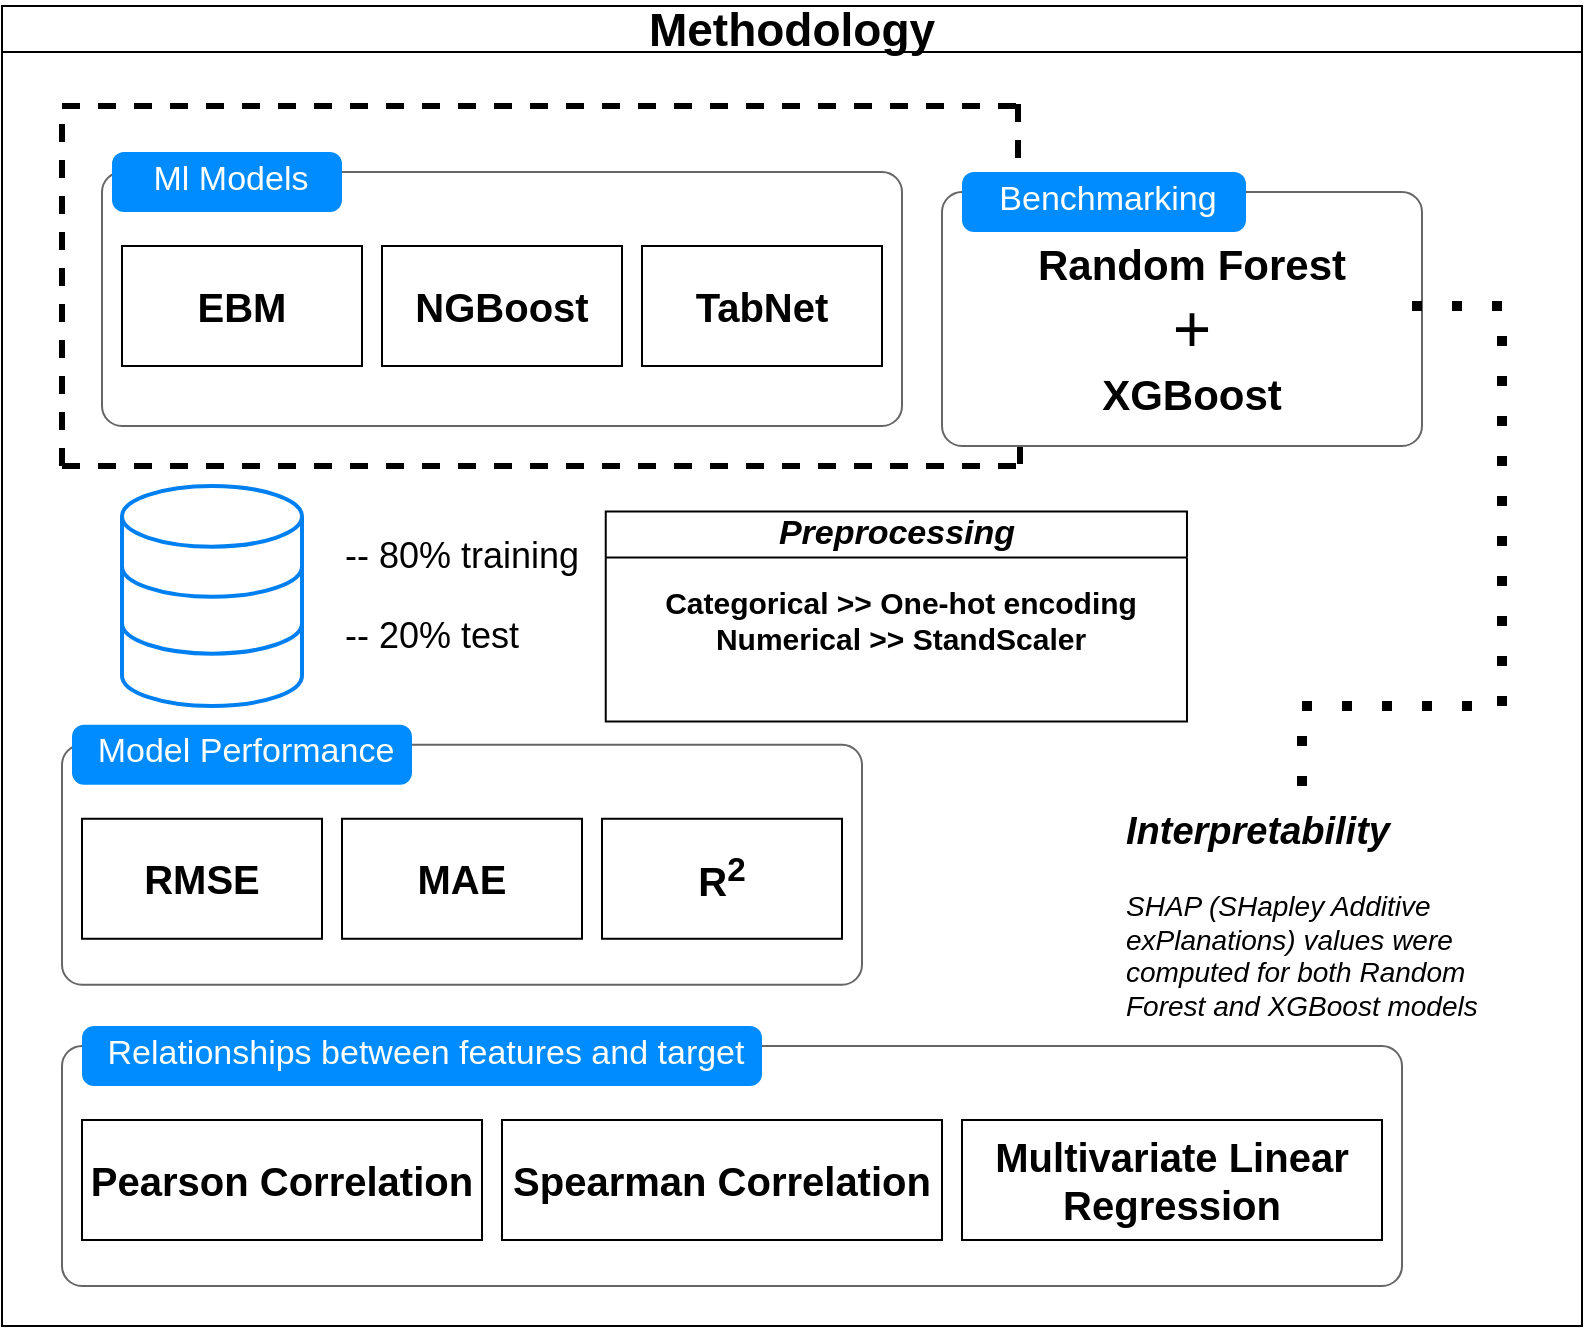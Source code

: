 <mxfile version="28.0.7">
  <diagram name="Page-1" id="JhV4FQaqtqY2nrtGhEP-">
    <mxGraphModel dx="1042" dy="527" grid="1" gridSize="10" guides="1" tooltips="1" connect="1" arrows="1" fold="1" page="1" pageScale="1" pageWidth="850" pageHeight="1100" math="0" shadow="0">
      <root>
        <mxCell id="0" />
        <mxCell id="1" parent="0" />
        <mxCell id="DPu90je1pEipuy8tJsbY-1" value="" style="shape=mxgraph.mockup.containers.marginRect;rectMarginTop=10;strokeColor=#666666;strokeWidth=1;dashed=0;rounded=1;arcSize=5;recursiveResize=0;html=1;whiteSpace=wrap;" parent="1" vertex="1">
          <mxGeometry x="60" y="163" width="400" height="137" as="geometry" />
        </mxCell>
        <mxCell id="DPu90je1pEipuy8tJsbY-2" value="Ml Models" style="shape=rect;strokeColor=none;fillColor=#008cff;strokeWidth=1;dashed=0;rounded=1;arcSize=20;fontColor=#ffffff;fontSize=17;spacing=2;spacingTop=-2;align=center;autosize=1;spacingLeft=4;resizeWidth=0;resizeHeight=0;perimeter=none;html=1;whiteSpace=wrap;" parent="DPu90je1pEipuy8tJsbY-1" vertex="1">
          <mxGeometry x="5" width="115" height="30" as="geometry" />
        </mxCell>
        <mxCell id="DPu90je1pEipuy8tJsbY-3" value="&lt;b&gt;&lt;font style=&quot;font-size: 20px;&quot;&gt;EBM&lt;/font&gt;&lt;/b&gt;" style="rounded=0;whiteSpace=wrap;html=1;" parent="DPu90je1pEipuy8tJsbY-1" vertex="1">
          <mxGeometry x="10" y="47" width="120" height="60" as="geometry" />
        </mxCell>
        <mxCell id="DPu90je1pEipuy8tJsbY-5" value="&lt;b style=&quot;forced-color-adjust: none; color: rgb(0, 0, 0); font-family: Helvetica; font-size: 12px; font-style: normal; font-variant-ligatures: normal; font-variant-caps: normal; letter-spacing: normal; orphans: 2; text-align: center; text-indent: 0px; text-transform: none; widows: 2; word-spacing: 0px; -webkit-text-stroke-width: 0px; white-space: normal; text-decoration-thickness: initial; text-decoration-style: initial; text-decoration-color: initial;&quot;&gt;&lt;font style=&quot;forced-color-adjust: none; font-size: 20px;&quot;&gt;TabNet&lt;/font&gt;&lt;/b&gt;" style="rounded=0;whiteSpace=wrap;html=1;" parent="DPu90je1pEipuy8tJsbY-1" vertex="1">
          <mxGeometry x="270" y="47" width="120" height="60" as="geometry" />
        </mxCell>
        <mxCell id="DPu90je1pEipuy8tJsbY-4" value="&lt;span style=&quot;font-size: 20px;&quot;&gt;&lt;b&gt;NGBoost&lt;/b&gt;&lt;/span&gt;" style="rounded=0;whiteSpace=wrap;html=1;" parent="DPu90je1pEipuy8tJsbY-1" vertex="1">
          <mxGeometry x="140" y="47" width="120" height="60" as="geometry" />
        </mxCell>
        <mxCell id="DPu90je1pEipuy8tJsbY-6" value="" style="shape=mxgraph.mockup.containers.marginRect;rectMarginTop=10;strokeColor=#666666;strokeWidth=1;dashed=0;rounded=1;arcSize=5;recursiveResize=0;html=1;whiteSpace=wrap;" parent="1" vertex="1">
          <mxGeometry x="40" y="449.38" width="400" height="130" as="geometry" />
        </mxCell>
        <mxCell id="DPu90je1pEipuy8tJsbY-7" value="Model Performance" style="shape=rect;strokeColor=none;fillColor=#008cff;strokeWidth=1;dashed=0;rounded=1;arcSize=20;fontColor=#ffffff;fontSize=17;spacing=2;spacingTop=-2;align=center;autosize=1;spacingLeft=4;resizeWidth=0;resizeHeight=0;perimeter=none;html=1;whiteSpace=wrap;" parent="DPu90je1pEipuy8tJsbY-6" vertex="1">
          <mxGeometry x="5" width="170" height="30" as="geometry" />
        </mxCell>
        <mxCell id="DPu90je1pEipuy8tJsbY-8" value="&lt;b&gt;&lt;font style=&quot;font-size: 20px;&quot;&gt;RMSE&lt;/font&gt;&lt;/b&gt;" style="rounded=0;whiteSpace=wrap;html=1;" parent="DPu90je1pEipuy8tJsbY-6" vertex="1">
          <mxGeometry x="10" y="47" width="120" height="60" as="geometry" />
        </mxCell>
        <mxCell id="DPu90je1pEipuy8tJsbY-9" value="&lt;b style=&quot;forced-color-adjust: none; color: rgb(0, 0, 0); font-family: Helvetica; font-size: 12px; font-style: normal; font-variant-ligatures: normal; font-variant-caps: normal; letter-spacing: normal; orphans: 2; text-align: center; text-indent: 0px; text-transform: none; widows: 2; word-spacing: 0px; -webkit-text-stroke-width: 0px; white-space: normal; text-decoration-thickness: initial; text-decoration-style: initial; text-decoration-color: initial;&quot;&gt;&lt;font style=&quot;forced-color-adjust: none; font-size: 20px;&quot;&gt;R&lt;sup&gt;2&lt;/sup&gt;&lt;/font&gt;&lt;/b&gt;" style="rounded=0;whiteSpace=wrap;html=1;" parent="DPu90je1pEipuy8tJsbY-6" vertex="1">
          <mxGeometry x="270" y="47" width="120" height="60" as="geometry" />
        </mxCell>
        <mxCell id="DPu90je1pEipuy8tJsbY-10" value="&lt;span style=&quot;font-size: 20px;&quot;&gt;&lt;b&gt;MAE&lt;/b&gt;&lt;/span&gt;" style="rounded=0;whiteSpace=wrap;html=1;" parent="DPu90je1pEipuy8tJsbY-6" vertex="1">
          <mxGeometry x="140" y="47" width="120" height="60" as="geometry" />
        </mxCell>
        <mxCell id="DPu90je1pEipuy8tJsbY-11" value="" style="shape=mxgraph.mockup.containers.marginRect;rectMarginTop=10;strokeColor=#666666;strokeWidth=1;dashed=0;rounded=1;arcSize=5;recursiveResize=0;html=1;whiteSpace=wrap;" parent="1" vertex="1">
          <mxGeometry x="40" y="600" width="670" height="130" as="geometry" />
        </mxCell>
        <mxCell id="DPu90je1pEipuy8tJsbY-12" value="Relationships between features and target" style="shape=rect;strokeColor=none;fillColor=#008cff;strokeWidth=1;dashed=0;rounded=1;arcSize=20;fontColor=#ffffff;fontSize=17;spacing=2;spacingTop=-2;align=center;autosize=1;spacingLeft=4;resizeWidth=0;resizeHeight=0;perimeter=none;html=1;whiteSpace=wrap;" parent="DPu90je1pEipuy8tJsbY-11" vertex="1">
          <mxGeometry x="10" width="340" height="30" as="geometry" />
        </mxCell>
        <mxCell id="DPu90je1pEipuy8tJsbY-13" value="&lt;b&gt;&lt;font style=&quot;font-size: 20px;&quot;&gt;Pearson Correlation&lt;/font&gt;&lt;/b&gt;" style="rounded=0;whiteSpace=wrap;html=1;" parent="DPu90je1pEipuy8tJsbY-11" vertex="1">
          <mxGeometry x="10" y="47" width="200" height="60" as="geometry" />
        </mxCell>
        <mxCell id="DPu90je1pEipuy8tJsbY-14" value="&lt;b style=&quot;forced-color-adjust: none; color: rgb(0, 0, 0); font-family: Helvetica; font-size: 12px; font-style: normal; font-variant-ligatures: normal; font-variant-caps: normal; letter-spacing: normal; orphans: 2; text-align: center; text-indent: 0px; text-transform: none; widows: 2; word-spacing: 0px; -webkit-text-stroke-width: 0px; white-space: normal; text-decoration-thickness: initial; text-decoration-style: initial; text-decoration-color: initial;&quot;&gt;&lt;font style=&quot;forced-color-adjust: none; font-size: 20px;&quot;&gt;Multivariate Linear Regression&lt;/font&gt;&lt;/b&gt;" style="rounded=0;whiteSpace=wrap;html=1;" parent="DPu90je1pEipuy8tJsbY-11" vertex="1">
          <mxGeometry x="450" y="47" width="210" height="60" as="geometry" />
        </mxCell>
        <mxCell id="DPu90je1pEipuy8tJsbY-15" value="&lt;span style=&quot;font-size: 20px;&quot;&gt;&lt;b&gt;Spearman Correlation&lt;/b&gt;&lt;/span&gt;" style="rounded=0;whiteSpace=wrap;html=1;" parent="DPu90je1pEipuy8tJsbY-11" vertex="1">
          <mxGeometry x="220" y="47" width="220" height="60" as="geometry" />
        </mxCell>
        <mxCell id="DPu90je1pEipuy8tJsbY-17" value="" style="html=1;verticalLabelPosition=bottom;align=center;labelBackgroundColor=#ffffff;verticalAlign=top;strokeWidth=2;strokeColor=#0080F0;shadow=0;dashed=0;shape=mxgraph.ios7.icons.data;" parent="1" vertex="1">
          <mxGeometry x="70" y="330" width="90" height="110" as="geometry" />
        </mxCell>
        <mxCell id="DPu90je1pEipuy8tJsbY-18" value="&lt;font style=&quot;font-size: 18px;&quot;&gt;-- 80% training&lt;/font&gt;" style="text;html=1;align=center;verticalAlign=middle;whiteSpace=wrap;rounded=0;" parent="1" vertex="1">
          <mxGeometry x="175" y="350" width="130" height="30" as="geometry" />
        </mxCell>
        <mxCell id="DPu90je1pEipuy8tJsbY-19" value="&lt;font style=&quot;font-size: 18px;&quot;&gt;-- 20% test&lt;/font&gt;" style="text;html=1;align=center;verticalAlign=middle;whiteSpace=wrap;rounded=0;" parent="1" vertex="1">
          <mxGeometry x="160" y="390" width="130" height="30" as="geometry" />
        </mxCell>
        <mxCell id="DPu90je1pEipuy8tJsbY-21" value="" style="endArrow=none;dashed=1;html=1;rounded=0;strokeWidth=3;" parent="1" edge="1">
          <mxGeometry width="50" height="50" relative="1" as="geometry">
            <mxPoint x="40" y="140" as="sourcePoint" />
            <mxPoint x="520" y="140" as="targetPoint" />
          </mxGeometry>
        </mxCell>
        <mxCell id="DPu90je1pEipuy8tJsbY-22" value="" style="endArrow=none;dashed=1;html=1;rounded=0;strokeWidth=3;" parent="1" edge="1">
          <mxGeometry width="50" height="50" relative="1" as="geometry">
            <mxPoint x="40" y="320" as="sourcePoint" />
            <mxPoint x="40" y="140" as="targetPoint" />
          </mxGeometry>
        </mxCell>
        <mxCell id="DPu90je1pEipuy8tJsbY-23" value="" style="endArrow=none;dashed=1;html=1;rounded=0;strokeWidth=3;" parent="1" edge="1">
          <mxGeometry width="50" height="50" relative="1" as="geometry">
            <mxPoint x="519" y="292" as="sourcePoint" />
            <mxPoint x="519" y="322" as="targetPoint" />
          </mxGeometry>
        </mxCell>
        <mxCell id="DPu90je1pEipuy8tJsbY-24" value="" style="endArrow=none;dashed=1;html=1;rounded=0;strokeWidth=3;" parent="1" edge="1">
          <mxGeometry width="50" height="50" relative="1" as="geometry">
            <mxPoint x="40" y="320" as="sourcePoint" />
            <mxPoint x="525" y="320" as="targetPoint" />
          </mxGeometry>
        </mxCell>
        <mxCell id="DPu90je1pEipuy8tJsbY-25" value="" style="endArrow=none;dashed=1;html=1;rounded=0;strokeWidth=3;" parent="1" edge="1">
          <mxGeometry width="50" height="50" relative="1" as="geometry">
            <mxPoint x="518" y="139" as="sourcePoint" />
            <mxPoint x="518" y="189" as="targetPoint" />
          </mxGeometry>
        </mxCell>
        <mxCell id="DPu90je1pEipuy8tJsbY-26" value="" style="shape=mxgraph.mockup.containers.marginRect;rectMarginTop=10;strokeColor=#666666;strokeWidth=1;dashed=0;rounded=1;arcSize=5;recursiveResize=0;html=1;whiteSpace=wrap;" parent="1" vertex="1">
          <mxGeometry x="480" y="173" width="240" height="137" as="geometry" />
        </mxCell>
        <mxCell id="DPu90je1pEipuy8tJsbY-27" value="Benchmarking" style="shape=rect;strokeColor=none;fillColor=#008cff;strokeWidth=1;dashed=0;rounded=1;arcSize=20;fontColor=#ffffff;fontSize=17;spacing=2;spacingTop=-2;align=center;autosize=1;spacingLeft=4;resizeWidth=0;resizeHeight=0;perimeter=none;html=1;whiteSpace=wrap;" parent="DPu90je1pEipuy8tJsbY-26" vertex="1">
          <mxGeometry x="10" width="142" height="30" as="geometry" />
        </mxCell>
        <mxCell id="DPu90je1pEipuy8tJsbY-31" value="&lt;p style=&quot;margin-top: 0px;&quot;&gt;&lt;font style=&quot;font-size: 21px;&quot;&gt;&lt;b&gt;Random Forest&lt;br&gt;&lt;/b&gt;&lt;/font&gt;&lt;span style=&quot;font-size: 33px; background-color: transparent; color: light-dark(rgb(0, 0, 0), rgb(255, 255, 255)); font-weight: normal;&quot;&gt;+&lt;br&gt;&lt;/span&gt;&lt;font style=&quot;font-size: 21px;&quot;&gt;&lt;b&gt;XGBoost&lt;/b&gt;&lt;/font&gt;&lt;/p&gt;" style="text;html=1;whiteSpace=wrap;overflow=hidden;rounded=0;align=center;" parent="DPu90je1pEipuy8tJsbY-26" vertex="1">
          <mxGeometry x="35" y="27" width="180" height="110" as="geometry" />
        </mxCell>
        <mxCell id="DPu90je1pEipuy8tJsbY-32" value="&lt;font style=&quot;font-size: 17px;&quot;&gt;&lt;i style=&quot;&quot;&gt;Preprocessing&lt;/i&gt;&lt;/font&gt;" style="swimlane;horizontal=0;whiteSpace=wrap;html=1;rotation=90;" parent="1" vertex="1">
          <mxGeometry x="404.68" y="250" width="105" height="290.62" as="geometry" />
        </mxCell>
        <mxCell id="DPu90je1pEipuy8tJsbY-33" value="&lt;b style=&quot;forced-color-adjust: none; color: rgb(0, 0, 0); font-family: Helvetica; font-style: normal; font-variant-ligatures: normal; font-variant-caps: normal; letter-spacing: normal; orphans: 2; text-indent: 0px; text-transform: none; widows: 2; word-spacing: 0px; -webkit-text-stroke-width: 0px; white-space: normal; text-decoration-thickness: initial; text-decoration-style: initial; text-decoration-color: initial;&quot;&gt;&lt;font style=&quot;font-size: 15px;&quot;&gt;Categorical &amp;gt;&amp;gt; One-hot encoding&lt;/font&gt;&lt;/b&gt;&lt;div&gt;&lt;b style=&quot;forced-color-adjust: none; color: rgb(0, 0, 0); font-family: Helvetica; font-style: normal; font-variant-ligatures: normal; font-variant-caps: normal; letter-spacing: normal; orphans: 2; text-indent: 0px; text-transform: none; widows: 2; word-spacing: 0px; -webkit-text-stroke-width: 0px; white-space: normal; text-decoration-thickness: initial; text-decoration-style: initial; text-decoration-color: initial;&quot;&gt;&lt;font style=&quot;font-size: 15px;&quot;&gt;Numerical &amp;gt;&amp;gt; StandScaler&lt;/font&gt;&lt;/b&gt;&lt;/div&gt;" style="text;whiteSpace=wrap;html=1;align=center;" parent="DPu90je1pEipuy8tJsbY-32" vertex="1">
          <mxGeometry x="-84.68" y="122.82" width="279.38" height="50" as="geometry" />
        </mxCell>
        <mxCell id="DPu90je1pEipuy8tJsbY-34" value="" style="endArrow=none;dashed=1;html=1;dashPattern=1 3;strokeWidth=5;rounded=0;" parent="1" edge="1">
          <mxGeometry width="50" height="50" relative="1" as="geometry">
            <mxPoint x="760" y="440" as="sourcePoint" />
            <mxPoint x="710" y="240" as="targetPoint" />
            <Array as="points">
              <mxPoint x="760" y="240" />
            </Array>
          </mxGeometry>
        </mxCell>
        <mxCell id="DPu90je1pEipuy8tJsbY-35" value="&lt;h1 style=&quot;margin-top: 0px;&quot;&gt;&lt;font style=&quot;font-size: 19px;&quot;&gt;&lt;i&gt;Interpretability&lt;/i&gt;&lt;/font&gt;&lt;/h1&gt;&lt;p data-pm-slice=&quot;1 1 []&quot;&gt;&lt;i&gt;&lt;font style=&quot;font-size: 14px;&quot;&gt;SHAP (SHapley Additive exPlanations) values were computed for both Random Forest and XGBoost models&lt;/font&gt;&lt;/i&gt;&lt;/p&gt;" style="text;html=1;whiteSpace=wrap;overflow=hidden;rounded=0;" parent="1" vertex="1">
          <mxGeometry x="570" y="480" width="180" height="120" as="geometry" />
        </mxCell>
        <mxCell id="DPu90je1pEipuy8tJsbY-37" value="" style="endArrow=none;dashed=1;html=1;dashPattern=1 3;strokeWidth=5;rounded=0;" parent="1" edge="1">
          <mxGeometry width="50" height="50" relative="1" as="geometry">
            <mxPoint x="760" y="440" as="sourcePoint" />
            <mxPoint x="710" y="240" as="targetPoint" />
            <Array as="points">
              <mxPoint x="760" y="240" />
            </Array>
          </mxGeometry>
        </mxCell>
        <mxCell id="DPu90je1pEipuy8tJsbY-38" value="" style="endArrow=none;dashed=1;html=1;dashPattern=1 3;strokeWidth=5;rounded=0;" parent="1" edge="1">
          <mxGeometry width="50" height="50" relative="1" as="geometry">
            <mxPoint x="760" y="440" as="sourcePoint" />
            <mxPoint x="710" y="240" as="targetPoint" />
            <Array as="points">
              <mxPoint x="760" y="240" />
            </Array>
          </mxGeometry>
        </mxCell>
        <mxCell id="DPu90je1pEipuy8tJsbY-39" value="" style="endArrow=none;dashed=1;html=1;dashPattern=1 3;strokeWidth=5;rounded=0;" parent="1" edge="1">
          <mxGeometry width="50" height="50" relative="1" as="geometry">
            <mxPoint x="660" y="440" as="sourcePoint" />
            <mxPoint x="760" y="440" as="targetPoint" />
          </mxGeometry>
        </mxCell>
        <mxCell id="DPu90je1pEipuy8tJsbY-40" value="" style="endArrow=none;dashed=1;html=1;dashPattern=1 3;strokeWidth=5;rounded=0;exitX=0.5;exitY=0;exitDx=0;exitDy=0;" parent="1" source="DPu90je1pEipuy8tJsbY-35" edge="1">
          <mxGeometry width="50" height="50" relative="1" as="geometry">
            <mxPoint x="660" y="420" as="sourcePoint" />
            <mxPoint x="660" y="440" as="targetPoint" />
          </mxGeometry>
        </mxCell>
        <mxCell id="DPu90je1pEipuy8tJsbY-41" value="&lt;font style=&quot;font-size: 23px;&quot;&gt;Methodology&lt;/font&gt;" style="swimlane;whiteSpace=wrap;html=1;" parent="1" vertex="1">
          <mxGeometry x="10" y="90" width="790" height="660" as="geometry" />
        </mxCell>
      </root>
    </mxGraphModel>
  </diagram>
</mxfile>
